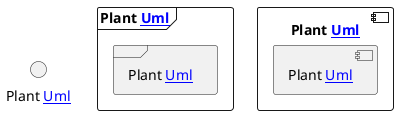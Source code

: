 {
  "sha1": "f08dpq7f64q9a3dwypdz9lw2cg1cxdj",
  "insertion": {
    "when": "2024-06-01T09:03:05.332Z",
    "user": "plantuml@gmail.com"
  }
}
@startuml
frame "Plant [[www.plantuml.com Uml]]" as test {
 frame "Plant [[www.plantuml.com Uml]]" as test2
}

component "Plant [[www.plantuml.com Uml]]" as test3 {
 component "Plant [[www.plantuml.com Uml]]" as test4
}

interface "Plant [[www.plantuml.com Uml]]" as test5
@enduml
